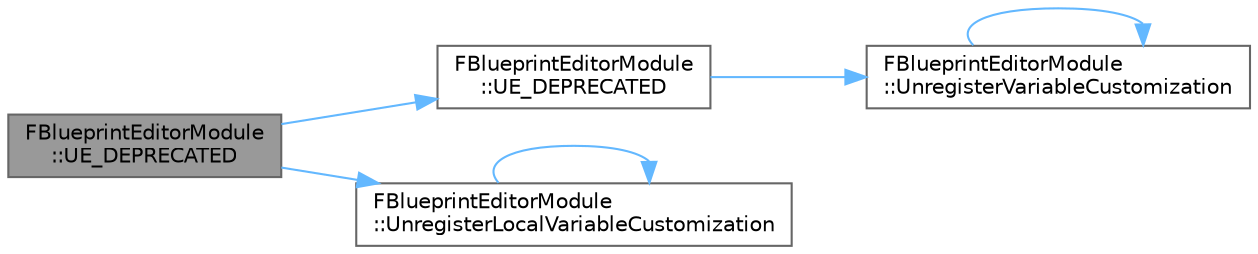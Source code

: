 digraph "FBlueprintEditorModule::UE_DEPRECATED"
{
 // INTERACTIVE_SVG=YES
 // LATEX_PDF_SIZE
  bgcolor="transparent";
  edge [fontname=Helvetica,fontsize=10,labelfontname=Helvetica,labelfontsize=10];
  node [fontname=Helvetica,fontsize=10,shape=box,height=0.2,width=0.4];
  rankdir="LR";
  Node1 [id="Node000001",label="FBlueprintEditorModule\l::UE_DEPRECATED",height=0.2,width=0.4,color="gray40", fillcolor="grey60", style="filled", fontcolor="black",tooltip="Unregister a previously registered customization for BP local variables."];
  Node1 -> Node2 [id="edge1_Node000001_Node000002",color="steelblue1",style="solid",tooltip=" "];
  Node2 [id="Node000002",label="FBlueprintEditorModule\l::UE_DEPRECATED",height=0.2,width=0.4,color="grey40", fillcolor="white", style="filled",URL="$d4/da4/classFBlueprintEditorModule.html#aefa7db814bf7fbf348fe12a96abc60c1",tooltip="Unregister a previously registered customization for BP variables."];
  Node2 -> Node3 [id="edge2_Node000002_Node000003",color="steelblue1",style="solid",tooltip=" "];
  Node3 [id="Node000003",label="FBlueprintEditorModule\l::UnregisterVariableCustomization",height=0.2,width=0.4,color="grey40", fillcolor="white", style="filled",URL="$d4/da4/classFBlueprintEditorModule.html#a72225a9e7203e3c47b78c5f00c7cccc8",tooltip="Unregister a previously registered customization for BP variables."];
  Node3 -> Node3 [id="edge3_Node000003_Node000003",color="steelblue1",style="solid",tooltip=" "];
  Node1 -> Node4 [id="edge4_Node000001_Node000004",color="steelblue1",style="solid",tooltip=" "];
  Node4 [id="Node000004",label="FBlueprintEditorModule\l::UnregisterLocalVariableCustomization",height=0.2,width=0.4,color="grey40", fillcolor="white", style="filled",URL="$d4/da4/classFBlueprintEditorModule.html#a1ff1d8514fe87c69b29f904af4ffe360",tooltip="Unregister a previously registered customization for BP local variables."];
  Node4 -> Node4 [id="edge5_Node000004_Node000004",color="steelblue1",style="solid",tooltip=" "];
}
